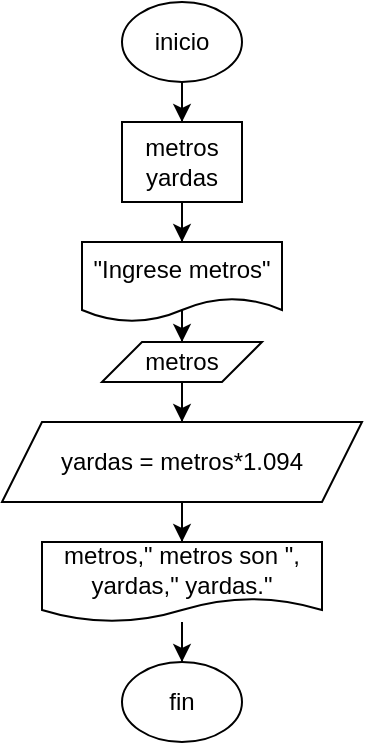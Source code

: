<mxfile version="20.3.3" type="github">
  <diagram id="MxWM37YsKP7B7DZ2Ysy3" name="Página-1">
    <mxGraphModel dx="1178" dy="638" grid="1" gridSize="10" guides="1" tooltips="1" connect="1" arrows="1" fold="1" page="1" pageScale="1" pageWidth="827" pageHeight="1169" math="0" shadow="0">
      <root>
        <mxCell id="0" />
        <mxCell id="1" parent="0" />
        <mxCell id="XG3i_mVL1QkM81xE1O9n-3" value="" style="edgeStyle=orthogonalEdgeStyle;rounded=0;orthogonalLoop=1;jettySize=auto;html=1;" edge="1" parent="1" source="XG3i_mVL1QkM81xE1O9n-1" target="XG3i_mVL1QkM81xE1O9n-2">
          <mxGeometry relative="1" as="geometry" />
        </mxCell>
        <mxCell id="XG3i_mVL1QkM81xE1O9n-1" value="inicio" style="ellipse;whiteSpace=wrap;html=1;" vertex="1" parent="1">
          <mxGeometry x="340" y="70" width="60" height="40" as="geometry" />
        </mxCell>
        <mxCell id="XG3i_mVL1QkM81xE1O9n-5" value="" style="edgeStyle=orthogonalEdgeStyle;rounded=0;orthogonalLoop=1;jettySize=auto;html=1;" edge="1" parent="1" source="XG3i_mVL1QkM81xE1O9n-2" target="XG3i_mVL1QkM81xE1O9n-4">
          <mxGeometry relative="1" as="geometry" />
        </mxCell>
        <mxCell id="XG3i_mVL1QkM81xE1O9n-2" value="metros&lt;br&gt;yardas" style="whiteSpace=wrap;html=1;" vertex="1" parent="1">
          <mxGeometry x="340" y="130" width="60" height="40" as="geometry" />
        </mxCell>
        <mxCell id="XG3i_mVL1QkM81xE1O9n-7" value="" style="edgeStyle=orthogonalEdgeStyle;rounded=0;orthogonalLoop=1;jettySize=auto;html=1;" edge="1" parent="1" source="XG3i_mVL1QkM81xE1O9n-4" target="XG3i_mVL1QkM81xE1O9n-6">
          <mxGeometry relative="1" as="geometry" />
        </mxCell>
        <mxCell id="XG3i_mVL1QkM81xE1O9n-4" value="&quot;Ingrese metros&quot;" style="shape=document;whiteSpace=wrap;html=1;boundedLbl=1;" vertex="1" parent="1">
          <mxGeometry x="320" y="190" width="100" height="40" as="geometry" />
        </mxCell>
        <mxCell id="XG3i_mVL1QkM81xE1O9n-11" value="" style="edgeStyle=orthogonalEdgeStyle;rounded=0;orthogonalLoop=1;jettySize=auto;html=1;" edge="1" parent="1" source="XG3i_mVL1QkM81xE1O9n-6" target="XG3i_mVL1QkM81xE1O9n-10">
          <mxGeometry relative="1" as="geometry" />
        </mxCell>
        <mxCell id="XG3i_mVL1QkM81xE1O9n-6" value="metros" style="shape=parallelogram;perimeter=parallelogramPerimeter;whiteSpace=wrap;html=1;fixedSize=1;" vertex="1" parent="1">
          <mxGeometry x="330" y="240" width="80" height="20" as="geometry" />
        </mxCell>
        <mxCell id="XG3i_mVL1QkM81xE1O9n-13" value="" style="edgeStyle=orthogonalEdgeStyle;rounded=0;orthogonalLoop=1;jettySize=auto;html=1;" edge="1" parent="1" source="XG3i_mVL1QkM81xE1O9n-10" target="XG3i_mVL1QkM81xE1O9n-12">
          <mxGeometry relative="1" as="geometry" />
        </mxCell>
        <mxCell id="XG3i_mVL1QkM81xE1O9n-10" value="yardas = metros*1.094" style="shape=parallelogram;perimeter=parallelogramPerimeter;whiteSpace=wrap;html=1;fixedSize=1;" vertex="1" parent="1">
          <mxGeometry x="280" y="280" width="180" height="40" as="geometry" />
        </mxCell>
        <mxCell id="XG3i_mVL1QkM81xE1O9n-15" value="" style="edgeStyle=orthogonalEdgeStyle;rounded=0;orthogonalLoop=1;jettySize=auto;html=1;" edge="1" parent="1" source="XG3i_mVL1QkM81xE1O9n-12" target="XG3i_mVL1QkM81xE1O9n-14">
          <mxGeometry relative="1" as="geometry" />
        </mxCell>
        <mxCell id="XG3i_mVL1QkM81xE1O9n-12" value="metros,&quot; metros son &quot;, yardas,&quot; yardas.&quot;" style="shape=document;whiteSpace=wrap;html=1;boundedLbl=1;" vertex="1" parent="1">
          <mxGeometry x="300" y="340" width="140" height="40" as="geometry" />
        </mxCell>
        <mxCell id="XG3i_mVL1QkM81xE1O9n-14" value="fin" style="ellipse;whiteSpace=wrap;html=1;" vertex="1" parent="1">
          <mxGeometry x="340" y="400" width="60" height="40" as="geometry" />
        </mxCell>
      </root>
    </mxGraphModel>
  </diagram>
</mxfile>
